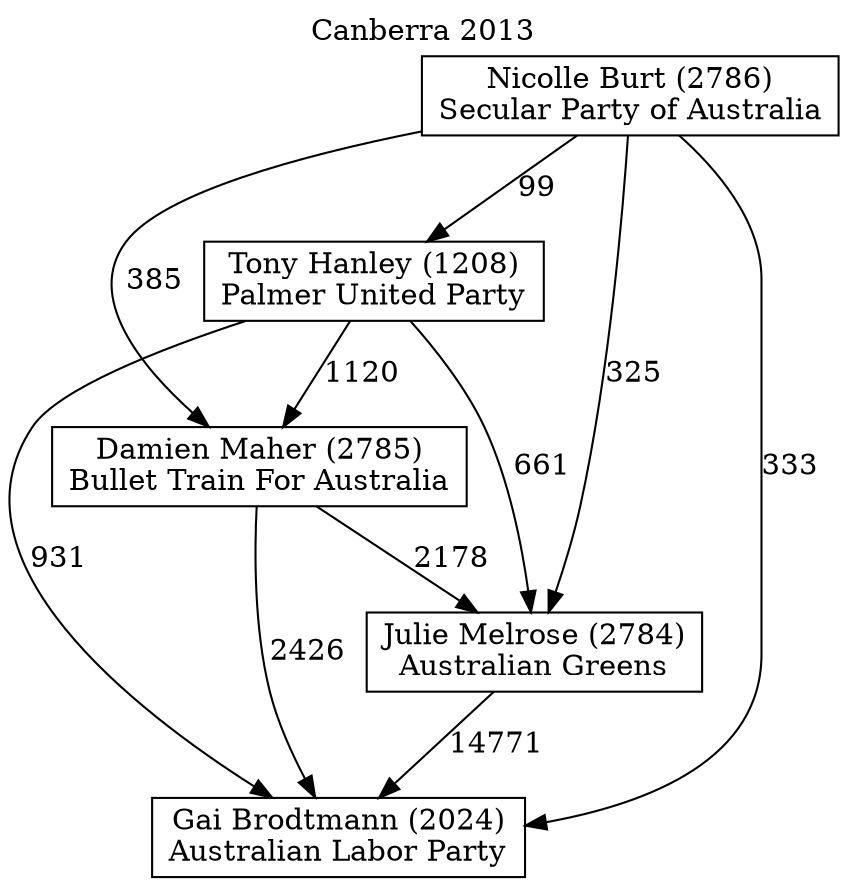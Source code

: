 // House preference flow
digraph "Gai Brodtmann (2024)_Canberra_2013" {
	graph [label="Canberra 2013" labelloc=t mclimit=10]
	node [shape=box]
	"Damien Maher (2785)" [label="Damien Maher (2785)
Bullet Train For Australia"]
	"Gai Brodtmann (2024)" [label="Gai Brodtmann (2024)
Australian Labor Party"]
	"Julie Melrose (2784)" [label="Julie Melrose (2784)
Australian Greens"]
	"Nicolle Burt (2786)" [label="Nicolle Burt (2786)
Secular Party of Australia"]
	"Tony Hanley (1208)" [label="Tony Hanley (1208)
Palmer United Party"]
	"Damien Maher (2785)" -> "Gai Brodtmann (2024)" [label=2426]
	"Damien Maher (2785)" -> "Julie Melrose (2784)" [label=2178]
	"Julie Melrose (2784)" -> "Gai Brodtmann (2024)" [label=14771]
	"Nicolle Burt (2786)" -> "Damien Maher (2785)" [label=385]
	"Nicolle Burt (2786)" -> "Gai Brodtmann (2024)" [label=333]
	"Nicolle Burt (2786)" -> "Julie Melrose (2784)" [label=325]
	"Nicolle Burt (2786)" -> "Tony Hanley (1208)" [label=99]
	"Tony Hanley (1208)" -> "Damien Maher (2785)" [label=1120]
	"Tony Hanley (1208)" -> "Gai Brodtmann (2024)" [label=931]
	"Tony Hanley (1208)" -> "Julie Melrose (2784)" [label=661]
}
